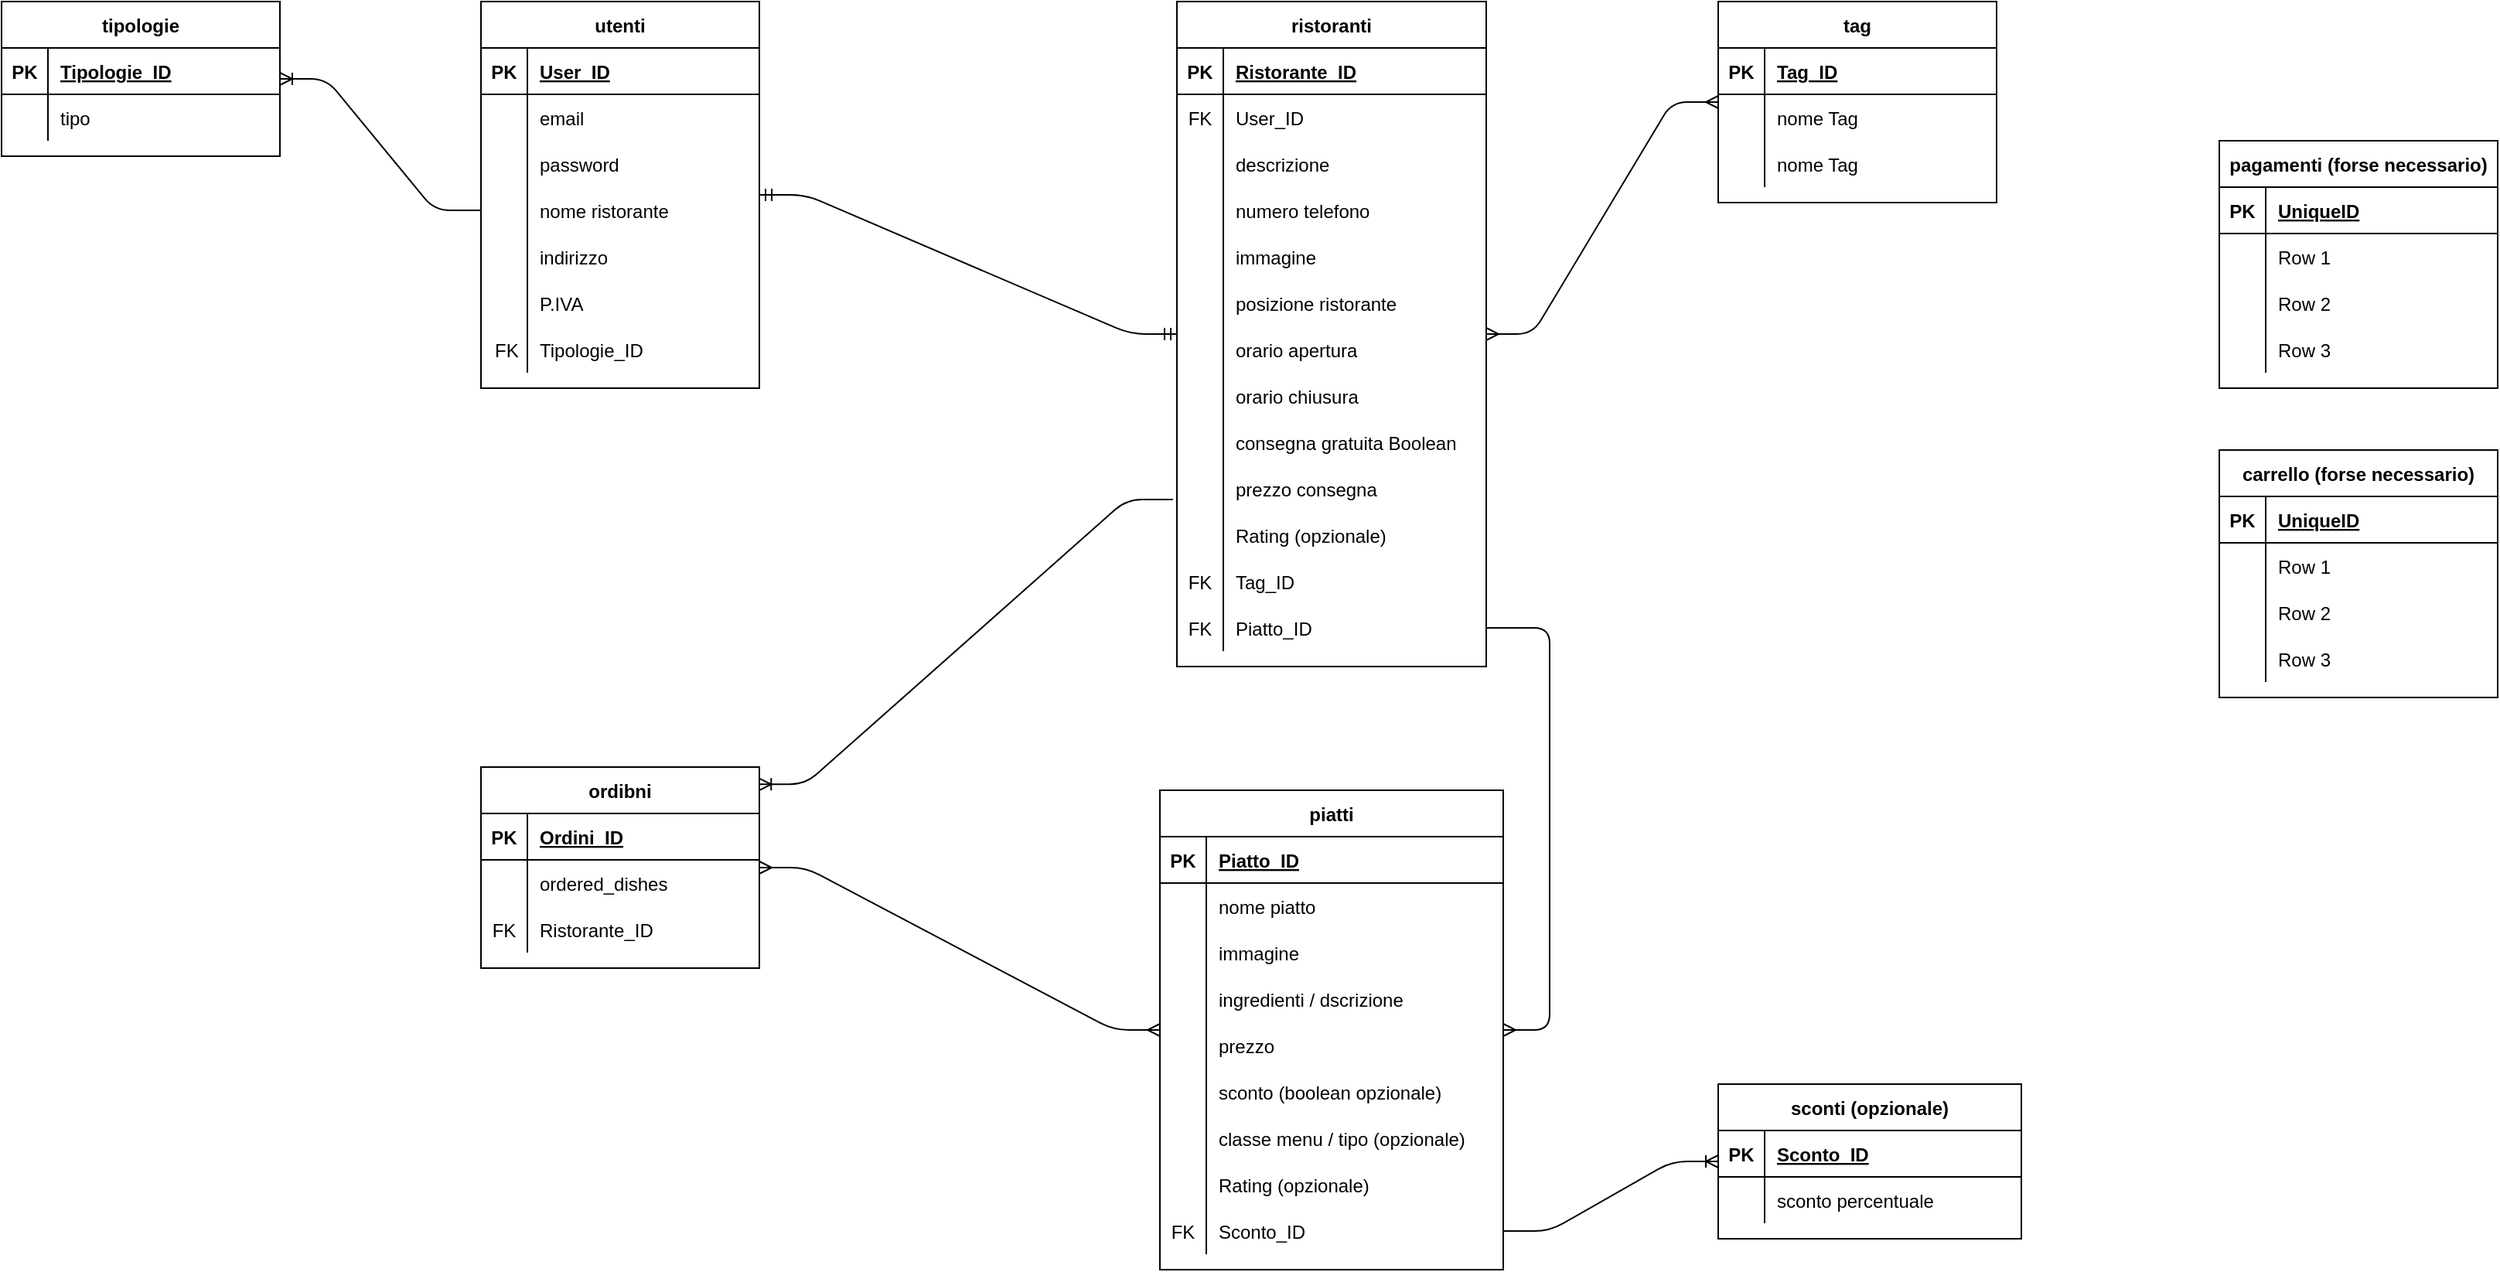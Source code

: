 <mxfile version="14.2.4" type="embed">
    <diagram id="2jxQ0mIJTcthUqwcuw17" name="Page-1">
        <mxGraphModel dx="635" dy="459" grid="1" gridSize="10" guides="1" tooltips="1" connect="1" arrows="1" fold="1" page="1" pageScale="1" pageWidth="827" pageHeight="1169" math="0" shadow="0">
            <root>
                <mxCell id="0"/>
                <mxCell id="1" parent="0"/>
                <mxCell id="kNPHzF38oaur5gra9RnN-1" value="utenti" style="shape=table;startSize=30;container=1;collapsible=1;childLayout=tableLayout;fixedRows=1;rowLines=0;fontStyle=1;align=center;resizeLast=1;" parent="1" vertex="1">
                    <mxGeometry x="320" y="10" width="180" height="250" as="geometry"/>
                </mxCell>
                <mxCell id="kNPHzF38oaur5gra9RnN-2" value="" style="shape=partialRectangle;collapsible=0;dropTarget=0;pointerEvents=0;fillColor=none;top=0;left=0;bottom=1;right=0;points=[[0,0.5],[1,0.5]];portConstraint=eastwest;" parent="kNPHzF38oaur5gra9RnN-1" vertex="1">
                    <mxGeometry y="30" width="180" height="30" as="geometry"/>
                </mxCell>
                <mxCell id="kNPHzF38oaur5gra9RnN-3" value="PK" style="shape=partialRectangle;connectable=0;fillColor=none;top=0;left=0;bottom=0;right=0;fontStyle=1;overflow=hidden;" parent="kNPHzF38oaur5gra9RnN-2" vertex="1">
                    <mxGeometry width="30" height="30" as="geometry"/>
                </mxCell>
                <mxCell id="kNPHzF38oaur5gra9RnN-4" value="User_ID" style="shape=partialRectangle;connectable=0;fillColor=none;top=0;left=0;bottom=0;right=0;align=left;spacingLeft=6;fontStyle=5;overflow=hidden;" parent="kNPHzF38oaur5gra9RnN-2" vertex="1">
                    <mxGeometry x="30" width="150" height="30" as="geometry"/>
                </mxCell>
                <mxCell id="kNPHzF38oaur5gra9RnN-5" value="" style="shape=partialRectangle;collapsible=0;dropTarget=0;pointerEvents=0;fillColor=none;top=0;left=0;bottom=0;right=0;points=[[0,0.5],[1,0.5]];portConstraint=eastwest;" parent="kNPHzF38oaur5gra9RnN-1" vertex="1">
                    <mxGeometry y="60" width="180" height="30" as="geometry"/>
                </mxCell>
                <mxCell id="kNPHzF38oaur5gra9RnN-6" value="" style="shape=partialRectangle;connectable=0;fillColor=none;top=0;left=0;bottom=0;right=0;editable=1;overflow=hidden;" parent="kNPHzF38oaur5gra9RnN-5" vertex="1">
                    <mxGeometry width="30" height="30" as="geometry"/>
                </mxCell>
                <mxCell id="kNPHzF38oaur5gra9RnN-7" value="email" style="shape=partialRectangle;connectable=0;fillColor=none;top=0;left=0;bottom=0;right=0;align=left;spacingLeft=6;overflow=hidden;" parent="kNPHzF38oaur5gra9RnN-5" vertex="1">
                    <mxGeometry x="30" width="150" height="30" as="geometry"/>
                </mxCell>
                <mxCell id="kNPHzF38oaur5gra9RnN-8" value="" style="shape=partialRectangle;collapsible=0;dropTarget=0;pointerEvents=0;fillColor=none;top=0;left=0;bottom=0;right=0;points=[[0,0.5],[1,0.5]];portConstraint=eastwest;" parent="kNPHzF38oaur5gra9RnN-1" vertex="1">
                    <mxGeometry y="90" width="180" height="30" as="geometry"/>
                </mxCell>
                <mxCell id="kNPHzF38oaur5gra9RnN-9" value="" style="shape=partialRectangle;connectable=0;fillColor=none;top=0;left=0;bottom=0;right=0;editable=1;overflow=hidden;" parent="kNPHzF38oaur5gra9RnN-8" vertex="1">
                    <mxGeometry width="30" height="30" as="geometry"/>
                </mxCell>
                <mxCell id="kNPHzF38oaur5gra9RnN-10" value="password" style="shape=partialRectangle;connectable=0;fillColor=none;top=0;left=0;bottom=0;right=0;align=left;spacingLeft=6;overflow=hidden;" parent="kNPHzF38oaur5gra9RnN-8" vertex="1">
                    <mxGeometry x="30" width="150" height="30" as="geometry"/>
                </mxCell>
                <mxCell id="kNPHzF38oaur5gra9RnN-69" value="" style="shape=partialRectangle;collapsible=0;dropTarget=0;pointerEvents=0;fillColor=none;top=0;left=0;bottom=0;right=0;points=[[0,0.5],[1,0.5]];portConstraint=eastwest;" parent="kNPHzF38oaur5gra9RnN-1" vertex="1">
                    <mxGeometry y="120" width="180" height="30" as="geometry"/>
                </mxCell>
                <mxCell id="kNPHzF38oaur5gra9RnN-70" value="" style="shape=partialRectangle;connectable=0;fillColor=none;top=0;left=0;bottom=0;right=0;editable=1;overflow=hidden;" parent="kNPHzF38oaur5gra9RnN-69" vertex="1">
                    <mxGeometry width="30" height="30" as="geometry"/>
                </mxCell>
                <mxCell id="kNPHzF38oaur5gra9RnN-71" value="nome ristorante" style="shape=partialRectangle;connectable=0;fillColor=none;top=0;left=0;bottom=0;right=0;align=left;spacingLeft=6;overflow=hidden;" parent="kNPHzF38oaur5gra9RnN-69" vertex="1">
                    <mxGeometry x="30" width="150" height="30" as="geometry"/>
                </mxCell>
                <mxCell id="kNPHzF38oaur5gra9RnN-72" value="" style="shape=partialRectangle;collapsible=0;dropTarget=0;pointerEvents=0;fillColor=none;top=0;left=0;bottom=0;right=0;points=[[0,0.5],[1,0.5]];portConstraint=eastwest;" parent="kNPHzF38oaur5gra9RnN-1" vertex="1">
                    <mxGeometry y="150" width="180" height="30" as="geometry"/>
                </mxCell>
                <mxCell id="kNPHzF38oaur5gra9RnN-73" value="" style="shape=partialRectangle;connectable=0;fillColor=none;top=0;left=0;bottom=0;right=0;editable=1;overflow=hidden;" parent="kNPHzF38oaur5gra9RnN-72" vertex="1">
                    <mxGeometry width="30" height="30" as="geometry"/>
                </mxCell>
                <mxCell id="kNPHzF38oaur5gra9RnN-74" value="indirizzo" style="shape=partialRectangle;connectable=0;fillColor=none;top=0;left=0;bottom=0;right=0;align=left;spacingLeft=6;overflow=hidden;" parent="kNPHzF38oaur5gra9RnN-72" vertex="1">
                    <mxGeometry x="30" width="150" height="30" as="geometry"/>
                </mxCell>
                <mxCell id="kNPHzF38oaur5gra9RnN-75" value="" style="shape=partialRectangle;collapsible=0;dropTarget=0;pointerEvents=0;fillColor=none;top=0;left=0;bottom=0;right=0;points=[[0,0.5],[1,0.5]];portConstraint=eastwest;" parent="kNPHzF38oaur5gra9RnN-1" vertex="1">
                    <mxGeometry y="180" width="180" height="30" as="geometry"/>
                </mxCell>
                <mxCell id="kNPHzF38oaur5gra9RnN-76" value="" style="shape=partialRectangle;connectable=0;fillColor=none;top=0;left=0;bottom=0;right=0;editable=1;overflow=hidden;" parent="kNPHzF38oaur5gra9RnN-75" vertex="1">
                    <mxGeometry width="30" height="30" as="geometry"/>
                </mxCell>
                <mxCell id="kNPHzF38oaur5gra9RnN-77" value="P.IVA" style="shape=partialRectangle;connectable=0;fillColor=none;top=0;left=0;bottom=0;right=0;align=left;spacingLeft=6;overflow=hidden;" parent="kNPHzF38oaur5gra9RnN-75" vertex="1">
                    <mxGeometry x="30" width="150" height="30" as="geometry"/>
                </mxCell>
                <mxCell id="kNPHzF38oaur5gra9RnN-94" value="" style="shape=partialRectangle;collapsible=0;dropTarget=0;pointerEvents=0;fillColor=none;top=0;left=0;bottom=0;right=0;points=[[0,0.5],[1,0.5]];portConstraint=eastwest;" parent="kNPHzF38oaur5gra9RnN-1" vertex="1">
                    <mxGeometry y="210" width="180" height="30" as="geometry"/>
                </mxCell>
                <mxCell id="kNPHzF38oaur5gra9RnN-95" value=" FK" style="shape=partialRectangle;connectable=0;fillColor=none;top=0;left=0;bottom=0;right=0;editable=1;overflow=hidden;" parent="kNPHzF38oaur5gra9RnN-94" vertex="1">
                    <mxGeometry width="30" height="30" as="geometry"/>
                </mxCell>
                <mxCell id="kNPHzF38oaur5gra9RnN-96" value="Tipologie_ID" style="shape=partialRectangle;connectable=0;fillColor=none;top=0;left=0;bottom=0;right=0;align=left;spacingLeft=6;overflow=hidden;" parent="kNPHzF38oaur5gra9RnN-94" vertex="1">
                    <mxGeometry x="30" width="150" height="30" as="geometry"/>
                </mxCell>
                <mxCell id="kNPHzF38oaur5gra9RnN-27" value="ristoranti" style="shape=table;startSize=30;container=1;collapsible=1;childLayout=tableLayout;fixedRows=1;rowLines=0;fontStyle=1;align=center;resizeLast=1;" parent="1" vertex="1">
                    <mxGeometry x="770" y="10" width="200" height="430" as="geometry"/>
                </mxCell>
                <mxCell id="kNPHzF38oaur5gra9RnN-28" value="" style="shape=partialRectangle;collapsible=0;dropTarget=0;pointerEvents=0;fillColor=none;top=0;left=0;bottom=1;right=0;points=[[0,0.5],[1,0.5]];portConstraint=eastwest;" parent="kNPHzF38oaur5gra9RnN-27" vertex="1">
                    <mxGeometry y="30" width="200" height="30" as="geometry"/>
                </mxCell>
                <mxCell id="kNPHzF38oaur5gra9RnN-29" value="PK" style="shape=partialRectangle;connectable=0;fillColor=none;top=0;left=0;bottom=0;right=0;fontStyle=1;overflow=hidden;" parent="kNPHzF38oaur5gra9RnN-28" vertex="1">
                    <mxGeometry width="30" height="30" as="geometry"/>
                </mxCell>
                <mxCell id="kNPHzF38oaur5gra9RnN-30" value="Ristorante_ID" style="shape=partialRectangle;connectable=0;fillColor=none;top=0;left=0;bottom=0;right=0;align=left;spacingLeft=6;fontStyle=5;overflow=hidden;" parent="kNPHzF38oaur5gra9RnN-28" vertex="1">
                    <mxGeometry x="30" width="170" height="30" as="geometry"/>
                </mxCell>
                <mxCell id="kNPHzF38oaur5gra9RnN-31" value="" style="shape=partialRectangle;collapsible=0;dropTarget=0;pointerEvents=0;fillColor=none;top=0;left=0;bottom=0;right=0;points=[[0,0.5],[1,0.5]];portConstraint=eastwest;" parent="kNPHzF38oaur5gra9RnN-27" vertex="1">
                    <mxGeometry y="60" width="200" height="30" as="geometry"/>
                </mxCell>
                <mxCell id="kNPHzF38oaur5gra9RnN-32" value="FK" style="shape=partialRectangle;connectable=0;fillColor=none;top=0;left=0;bottom=0;right=0;editable=1;overflow=hidden;" parent="kNPHzF38oaur5gra9RnN-31" vertex="1">
                    <mxGeometry width="30" height="30" as="geometry"/>
                </mxCell>
                <mxCell id="kNPHzF38oaur5gra9RnN-33" value="User_ID" style="shape=partialRectangle;connectable=0;fillColor=none;top=0;left=0;bottom=0;right=0;align=left;spacingLeft=6;overflow=hidden;" parent="kNPHzF38oaur5gra9RnN-31" vertex="1">
                    <mxGeometry x="30" width="170" height="30" as="geometry"/>
                </mxCell>
                <mxCell id="kNPHzF38oaur5gra9RnN-34" value="" style="shape=partialRectangle;collapsible=0;dropTarget=0;pointerEvents=0;fillColor=none;top=0;left=0;bottom=0;right=0;points=[[0,0.5],[1,0.5]];portConstraint=eastwest;" parent="kNPHzF38oaur5gra9RnN-27" vertex="1">
                    <mxGeometry y="90" width="200" height="30" as="geometry"/>
                </mxCell>
                <mxCell id="kNPHzF38oaur5gra9RnN-35" value="" style="shape=partialRectangle;connectable=0;fillColor=none;top=0;left=0;bottom=0;right=0;editable=1;overflow=hidden;" parent="kNPHzF38oaur5gra9RnN-34" vertex="1">
                    <mxGeometry width="30" height="30" as="geometry"/>
                </mxCell>
                <mxCell id="kNPHzF38oaur5gra9RnN-36" value="descrizione" style="shape=partialRectangle;connectable=0;fillColor=none;top=0;left=0;bottom=0;right=0;align=left;spacingLeft=6;overflow=hidden;" parent="kNPHzF38oaur5gra9RnN-34" vertex="1">
                    <mxGeometry x="30" width="170" height="30" as="geometry"/>
                </mxCell>
                <mxCell id="kNPHzF38oaur5gra9RnN-131" value="" style="shape=partialRectangle;collapsible=0;dropTarget=0;pointerEvents=0;fillColor=none;top=0;left=0;bottom=0;right=0;points=[[0,0.5],[1,0.5]];portConstraint=eastwest;" parent="kNPHzF38oaur5gra9RnN-27" vertex="1">
                    <mxGeometry y="120" width="200" height="30" as="geometry"/>
                </mxCell>
                <mxCell id="kNPHzF38oaur5gra9RnN-132" value="" style="shape=partialRectangle;connectable=0;fillColor=none;top=0;left=0;bottom=0;right=0;editable=1;overflow=hidden;" parent="kNPHzF38oaur5gra9RnN-131" vertex="1">
                    <mxGeometry width="30" height="30" as="geometry"/>
                </mxCell>
                <mxCell id="kNPHzF38oaur5gra9RnN-133" value="numero telefono" style="shape=partialRectangle;connectable=0;fillColor=none;top=0;left=0;bottom=0;right=0;align=left;spacingLeft=6;overflow=hidden;" parent="kNPHzF38oaur5gra9RnN-131" vertex="1">
                    <mxGeometry x="30" width="170" height="30" as="geometry"/>
                </mxCell>
                <mxCell id="kNPHzF38oaur5gra9RnN-97" value="" style="shape=partialRectangle;collapsible=0;dropTarget=0;pointerEvents=0;fillColor=none;top=0;left=0;bottom=0;right=0;points=[[0,0.5],[1,0.5]];portConstraint=eastwest;" parent="kNPHzF38oaur5gra9RnN-27" vertex="1">
                    <mxGeometry y="150" width="200" height="30" as="geometry"/>
                </mxCell>
                <mxCell id="kNPHzF38oaur5gra9RnN-98" value="" style="shape=partialRectangle;connectable=0;fillColor=none;top=0;left=0;bottom=0;right=0;editable=1;overflow=hidden;" parent="kNPHzF38oaur5gra9RnN-97" vertex="1">
                    <mxGeometry width="30" height="30" as="geometry"/>
                </mxCell>
                <mxCell id="kNPHzF38oaur5gra9RnN-99" value="immagine" style="shape=partialRectangle;connectable=0;fillColor=none;top=0;left=0;bottom=0;right=0;align=left;spacingLeft=6;overflow=hidden;" parent="kNPHzF38oaur5gra9RnN-97" vertex="1">
                    <mxGeometry x="30" width="170" height="30" as="geometry"/>
                </mxCell>
                <mxCell id="kNPHzF38oaur5gra9RnN-100" value="" style="shape=partialRectangle;collapsible=0;dropTarget=0;pointerEvents=0;fillColor=none;top=0;left=0;bottom=0;right=0;points=[[0,0.5],[1,0.5]];portConstraint=eastwest;" parent="kNPHzF38oaur5gra9RnN-27" vertex="1">
                    <mxGeometry y="180" width="200" height="30" as="geometry"/>
                </mxCell>
                <mxCell id="kNPHzF38oaur5gra9RnN-101" value="" style="shape=partialRectangle;connectable=0;fillColor=none;top=0;left=0;bottom=0;right=0;editable=1;overflow=hidden;" parent="kNPHzF38oaur5gra9RnN-100" vertex="1">
                    <mxGeometry width="30" height="30" as="geometry"/>
                </mxCell>
                <mxCell id="kNPHzF38oaur5gra9RnN-102" value="posizione ristorante" style="shape=partialRectangle;connectable=0;fillColor=none;top=0;left=0;bottom=0;right=0;align=left;spacingLeft=6;overflow=hidden;" parent="kNPHzF38oaur5gra9RnN-100" vertex="1">
                    <mxGeometry x="30" width="170" height="30" as="geometry"/>
                </mxCell>
                <mxCell id="kNPHzF38oaur5gra9RnN-103" value="" style="shape=partialRectangle;collapsible=0;dropTarget=0;pointerEvents=0;fillColor=none;top=0;left=0;bottom=0;right=0;points=[[0,0.5],[1,0.5]];portConstraint=eastwest;" parent="kNPHzF38oaur5gra9RnN-27" vertex="1">
                    <mxGeometry y="210" width="200" height="30" as="geometry"/>
                </mxCell>
                <mxCell id="kNPHzF38oaur5gra9RnN-104" value="" style="shape=partialRectangle;connectable=0;fillColor=none;top=0;left=0;bottom=0;right=0;editable=1;overflow=hidden;" parent="kNPHzF38oaur5gra9RnN-103" vertex="1">
                    <mxGeometry width="30" height="30" as="geometry"/>
                </mxCell>
                <mxCell id="kNPHzF38oaur5gra9RnN-105" value="orario apertura" style="shape=partialRectangle;connectable=0;fillColor=none;top=0;left=0;bottom=0;right=0;align=left;spacingLeft=6;overflow=hidden;" parent="kNPHzF38oaur5gra9RnN-103" vertex="1">
                    <mxGeometry x="30" width="170" height="30" as="geometry"/>
                </mxCell>
                <mxCell id="kNPHzF38oaur5gra9RnN-106" value="" style="shape=partialRectangle;collapsible=0;dropTarget=0;pointerEvents=0;fillColor=none;top=0;left=0;bottom=0;right=0;points=[[0,0.5],[1,0.5]];portConstraint=eastwest;" parent="kNPHzF38oaur5gra9RnN-27" vertex="1">
                    <mxGeometry y="240" width="200" height="30" as="geometry"/>
                </mxCell>
                <mxCell id="kNPHzF38oaur5gra9RnN-107" value="" style="shape=partialRectangle;connectable=0;fillColor=none;top=0;left=0;bottom=0;right=0;editable=1;overflow=hidden;" parent="kNPHzF38oaur5gra9RnN-106" vertex="1">
                    <mxGeometry width="30" height="30" as="geometry"/>
                </mxCell>
                <mxCell id="kNPHzF38oaur5gra9RnN-108" value="orario chiusura" style="shape=partialRectangle;connectable=0;fillColor=none;top=0;left=0;bottom=0;right=0;align=left;spacingLeft=6;overflow=hidden;" parent="kNPHzF38oaur5gra9RnN-106" vertex="1">
                    <mxGeometry x="30" width="170" height="30" as="geometry"/>
                </mxCell>
                <mxCell id="kNPHzF38oaur5gra9RnN-109" value="" style="shape=partialRectangle;collapsible=0;dropTarget=0;pointerEvents=0;fillColor=none;top=0;left=0;bottom=0;right=0;points=[[0,0.5],[1,0.5]];portConstraint=eastwest;" parent="kNPHzF38oaur5gra9RnN-27" vertex="1">
                    <mxGeometry y="270" width="200" height="30" as="geometry"/>
                </mxCell>
                <mxCell id="kNPHzF38oaur5gra9RnN-110" value="" style="shape=partialRectangle;connectable=0;fillColor=none;top=0;left=0;bottom=0;right=0;editable=1;overflow=hidden;" parent="kNPHzF38oaur5gra9RnN-109" vertex="1">
                    <mxGeometry width="30" height="30" as="geometry"/>
                </mxCell>
                <mxCell id="kNPHzF38oaur5gra9RnN-111" value="consegna gratuita Boolean" style="shape=partialRectangle;connectable=0;fillColor=none;top=0;left=0;bottom=0;right=0;align=left;spacingLeft=6;overflow=hidden;" parent="kNPHzF38oaur5gra9RnN-109" vertex="1">
                    <mxGeometry x="30" width="170" height="30" as="geometry"/>
                </mxCell>
                <mxCell id="kNPHzF38oaur5gra9RnN-112" value="" style="shape=partialRectangle;collapsible=0;dropTarget=0;pointerEvents=0;fillColor=none;top=0;left=0;bottom=0;right=0;points=[[0,0.5],[1,0.5]];portConstraint=eastwest;" parent="kNPHzF38oaur5gra9RnN-27" vertex="1">
                    <mxGeometry y="300" width="200" height="30" as="geometry"/>
                </mxCell>
                <mxCell id="kNPHzF38oaur5gra9RnN-113" value="" style="shape=partialRectangle;connectable=0;fillColor=none;top=0;left=0;bottom=0;right=0;editable=1;overflow=hidden;" parent="kNPHzF38oaur5gra9RnN-112" vertex="1">
                    <mxGeometry width="30" height="30" as="geometry"/>
                </mxCell>
                <mxCell id="kNPHzF38oaur5gra9RnN-114" value="prezzo consegna" style="shape=partialRectangle;connectable=0;fillColor=none;top=0;left=0;bottom=0;right=0;align=left;spacingLeft=6;overflow=hidden;" parent="kNPHzF38oaur5gra9RnN-112" vertex="1">
                    <mxGeometry x="30" width="170" height="30" as="geometry"/>
                </mxCell>
                <mxCell id="kNPHzF38oaur5gra9RnN-190" value="" style="shape=partialRectangle;collapsible=0;dropTarget=0;pointerEvents=0;fillColor=none;top=0;left=0;bottom=0;right=0;points=[[0,0.5],[1,0.5]];portConstraint=eastwest;" parent="kNPHzF38oaur5gra9RnN-27" vertex="1">
                    <mxGeometry y="330" width="200" height="30" as="geometry"/>
                </mxCell>
                <mxCell id="kNPHzF38oaur5gra9RnN-191" value="" style="shape=partialRectangle;connectable=0;fillColor=none;top=0;left=0;bottom=0;right=0;editable=1;overflow=hidden;" parent="kNPHzF38oaur5gra9RnN-190" vertex="1">
                    <mxGeometry width="30" height="30" as="geometry"/>
                </mxCell>
                <mxCell id="kNPHzF38oaur5gra9RnN-192" value="Rating (opzionale)" style="shape=partialRectangle;connectable=0;fillColor=none;top=0;left=0;bottom=0;right=0;align=left;spacingLeft=6;overflow=hidden;" parent="kNPHzF38oaur5gra9RnN-190" vertex="1">
                    <mxGeometry x="30" width="170" height="30" as="geometry"/>
                </mxCell>
                <mxCell id="kNPHzF38oaur5gra9RnN-128" value="" style="shape=partialRectangle;collapsible=0;dropTarget=0;pointerEvents=0;fillColor=none;top=0;left=0;bottom=0;right=0;points=[[0,0.5],[1,0.5]];portConstraint=eastwest;" parent="kNPHzF38oaur5gra9RnN-27" vertex="1">
                    <mxGeometry y="360" width="200" height="30" as="geometry"/>
                </mxCell>
                <mxCell id="kNPHzF38oaur5gra9RnN-129" value="FK" style="shape=partialRectangle;connectable=0;fillColor=none;top=0;left=0;bottom=0;right=0;editable=1;overflow=hidden;" parent="kNPHzF38oaur5gra9RnN-128" vertex="1">
                    <mxGeometry width="30" height="30" as="geometry"/>
                </mxCell>
                <mxCell id="kNPHzF38oaur5gra9RnN-130" value="Tag_ID" style="shape=partialRectangle;connectable=0;fillColor=none;top=0;left=0;bottom=0;right=0;align=left;spacingLeft=6;overflow=hidden;" parent="kNPHzF38oaur5gra9RnN-128" vertex="1">
                    <mxGeometry x="30" width="170" height="30" as="geometry"/>
                </mxCell>
                <mxCell id="kNPHzF38oaur5gra9RnN-229" value="" style="shape=partialRectangle;collapsible=0;dropTarget=0;pointerEvents=0;fillColor=none;top=0;left=0;bottom=0;right=0;points=[[0,0.5],[1,0.5]];portConstraint=eastwest;" parent="kNPHzF38oaur5gra9RnN-27" vertex="1">
                    <mxGeometry y="390" width="200" height="30" as="geometry"/>
                </mxCell>
                <mxCell id="kNPHzF38oaur5gra9RnN-230" value="FK" style="shape=partialRectangle;connectable=0;fillColor=none;top=0;left=0;bottom=0;right=0;editable=1;overflow=hidden;" parent="kNPHzF38oaur5gra9RnN-229" vertex="1">
                    <mxGeometry width="30" height="30" as="geometry"/>
                </mxCell>
                <mxCell id="kNPHzF38oaur5gra9RnN-231" value="Piatto_ID" style="shape=partialRectangle;connectable=0;fillColor=none;top=0;left=0;bottom=0;right=0;align=left;spacingLeft=6;overflow=hidden;" parent="kNPHzF38oaur5gra9RnN-229" vertex="1">
                    <mxGeometry x="30" width="170" height="30" as="geometry"/>
                </mxCell>
                <mxCell id="kNPHzF38oaur5gra9RnN-40" value="piatti" style="shape=table;startSize=30;container=1;collapsible=1;childLayout=tableLayout;fixedRows=1;rowLines=0;fontStyle=1;align=center;resizeLast=1;" parent="1" vertex="1">
                    <mxGeometry x="759" y="520" width="222" height="310" as="geometry"/>
                </mxCell>
                <mxCell id="kNPHzF38oaur5gra9RnN-41" value="" style="shape=partialRectangle;collapsible=0;dropTarget=0;pointerEvents=0;fillColor=none;top=0;left=0;bottom=1;right=0;points=[[0,0.5],[1,0.5]];portConstraint=eastwest;" parent="kNPHzF38oaur5gra9RnN-40" vertex="1">
                    <mxGeometry y="30" width="222" height="30" as="geometry"/>
                </mxCell>
                <mxCell id="kNPHzF38oaur5gra9RnN-42" value="PK" style="shape=partialRectangle;connectable=0;fillColor=none;top=0;left=0;bottom=0;right=0;fontStyle=1;overflow=hidden;" parent="kNPHzF38oaur5gra9RnN-41" vertex="1">
                    <mxGeometry width="30" height="30" as="geometry"/>
                </mxCell>
                <mxCell id="kNPHzF38oaur5gra9RnN-43" value="Piatto_ID" style="shape=partialRectangle;connectable=0;fillColor=none;top=0;left=0;bottom=0;right=0;align=left;spacingLeft=6;fontStyle=5;overflow=hidden;" parent="kNPHzF38oaur5gra9RnN-41" vertex="1">
                    <mxGeometry x="30" width="192" height="30" as="geometry"/>
                </mxCell>
                <mxCell id="kNPHzF38oaur5gra9RnN-44" value="" style="shape=partialRectangle;collapsible=0;dropTarget=0;pointerEvents=0;fillColor=none;top=0;left=0;bottom=0;right=0;points=[[0,0.5],[1,0.5]];portConstraint=eastwest;" parent="kNPHzF38oaur5gra9RnN-40" vertex="1">
                    <mxGeometry y="60" width="222" height="30" as="geometry"/>
                </mxCell>
                <mxCell id="kNPHzF38oaur5gra9RnN-45" value="" style="shape=partialRectangle;connectable=0;fillColor=none;top=0;left=0;bottom=0;right=0;editable=1;overflow=hidden;" parent="kNPHzF38oaur5gra9RnN-44" vertex="1">
                    <mxGeometry width="30" height="30" as="geometry"/>
                </mxCell>
                <mxCell id="kNPHzF38oaur5gra9RnN-46" value="nome piatto" style="shape=partialRectangle;connectable=0;fillColor=none;top=0;left=0;bottom=0;right=0;align=left;spacingLeft=6;overflow=hidden;" parent="kNPHzF38oaur5gra9RnN-44" vertex="1">
                    <mxGeometry x="30" width="192" height="30" as="geometry"/>
                </mxCell>
                <mxCell id="kNPHzF38oaur5gra9RnN-134" value="" style="shape=partialRectangle;collapsible=0;dropTarget=0;pointerEvents=0;fillColor=none;top=0;left=0;bottom=0;right=0;points=[[0,0.5],[1,0.5]];portConstraint=eastwest;" parent="kNPHzF38oaur5gra9RnN-40" vertex="1">
                    <mxGeometry y="90" width="222" height="30" as="geometry"/>
                </mxCell>
                <mxCell id="kNPHzF38oaur5gra9RnN-135" value="" style="shape=partialRectangle;connectable=0;fillColor=none;top=0;left=0;bottom=0;right=0;editable=1;overflow=hidden;" parent="kNPHzF38oaur5gra9RnN-134" vertex="1">
                    <mxGeometry width="30" height="30" as="geometry"/>
                </mxCell>
                <mxCell id="kNPHzF38oaur5gra9RnN-136" value="immagine" style="shape=partialRectangle;connectable=0;fillColor=none;top=0;left=0;bottom=0;right=0;align=left;spacingLeft=6;overflow=hidden;" parent="kNPHzF38oaur5gra9RnN-134" vertex="1">
                    <mxGeometry x="30" width="192" height="30" as="geometry"/>
                </mxCell>
                <mxCell id="kNPHzF38oaur5gra9RnN-137" value="" style="shape=partialRectangle;collapsible=0;dropTarget=0;pointerEvents=0;fillColor=none;top=0;left=0;bottom=0;right=0;points=[[0,0.5],[1,0.5]];portConstraint=eastwest;" parent="kNPHzF38oaur5gra9RnN-40" vertex="1">
                    <mxGeometry y="120" width="222" height="30" as="geometry"/>
                </mxCell>
                <mxCell id="kNPHzF38oaur5gra9RnN-138" value="" style="shape=partialRectangle;connectable=0;fillColor=none;top=0;left=0;bottom=0;right=0;editable=1;overflow=hidden;" parent="kNPHzF38oaur5gra9RnN-137" vertex="1">
                    <mxGeometry width="30" height="30" as="geometry"/>
                </mxCell>
                <mxCell id="kNPHzF38oaur5gra9RnN-139" value="ingredienti / dscrizione" style="shape=partialRectangle;connectable=0;fillColor=none;top=0;left=0;bottom=0;right=0;align=left;spacingLeft=6;overflow=hidden;" parent="kNPHzF38oaur5gra9RnN-137" vertex="1">
                    <mxGeometry x="30" width="192" height="30" as="geometry"/>
                </mxCell>
                <mxCell id="kNPHzF38oaur5gra9RnN-141" value="" style="shape=partialRectangle;collapsible=0;dropTarget=0;pointerEvents=0;fillColor=none;top=0;left=0;bottom=0;right=0;points=[[0,0.5],[1,0.5]];portConstraint=eastwest;" parent="kNPHzF38oaur5gra9RnN-40" vertex="1">
                    <mxGeometry y="150" width="222" height="30" as="geometry"/>
                </mxCell>
                <mxCell id="kNPHzF38oaur5gra9RnN-142" value="" style="shape=partialRectangle;connectable=0;fillColor=none;top=0;left=0;bottom=0;right=0;editable=1;overflow=hidden;" parent="kNPHzF38oaur5gra9RnN-141" vertex="1">
                    <mxGeometry width="30" height="30" as="geometry"/>
                </mxCell>
                <mxCell id="kNPHzF38oaur5gra9RnN-143" value="prezzo" style="shape=partialRectangle;connectable=0;fillColor=none;top=0;left=0;bottom=0;right=0;align=left;spacingLeft=6;overflow=hidden;" parent="kNPHzF38oaur5gra9RnN-141" vertex="1">
                    <mxGeometry x="30" width="192" height="30" as="geometry"/>
                </mxCell>
                <mxCell id="kNPHzF38oaur5gra9RnN-144" value="" style="shape=partialRectangle;collapsible=0;dropTarget=0;pointerEvents=0;fillColor=none;top=0;left=0;bottom=0;right=0;points=[[0,0.5],[1,0.5]];portConstraint=eastwest;" parent="kNPHzF38oaur5gra9RnN-40" vertex="1">
                    <mxGeometry y="180" width="222" height="30" as="geometry"/>
                </mxCell>
                <mxCell id="kNPHzF38oaur5gra9RnN-145" value="" style="shape=partialRectangle;connectable=0;fillColor=none;top=0;left=0;bottom=0;right=0;editable=1;overflow=hidden;" parent="kNPHzF38oaur5gra9RnN-144" vertex="1">
                    <mxGeometry width="30" height="30" as="geometry"/>
                </mxCell>
                <mxCell id="kNPHzF38oaur5gra9RnN-146" value="sconto (boolean opzionale)" style="shape=partialRectangle;connectable=0;fillColor=none;top=0;left=0;bottom=0;right=0;align=left;spacingLeft=6;overflow=hidden;" parent="kNPHzF38oaur5gra9RnN-144" vertex="1">
                    <mxGeometry x="30" width="192" height="30" as="geometry"/>
                </mxCell>
                <mxCell id="kNPHzF38oaur5gra9RnN-47" value="" style="shape=partialRectangle;collapsible=0;dropTarget=0;pointerEvents=0;fillColor=none;top=0;left=0;bottom=0;right=0;points=[[0,0.5],[1,0.5]];portConstraint=eastwest;" parent="kNPHzF38oaur5gra9RnN-40" vertex="1">
                    <mxGeometry y="210" width="222" height="30" as="geometry"/>
                </mxCell>
                <mxCell id="kNPHzF38oaur5gra9RnN-48" value="" style="shape=partialRectangle;connectable=0;fillColor=none;top=0;left=0;bottom=0;right=0;editable=1;overflow=hidden;" parent="kNPHzF38oaur5gra9RnN-47" vertex="1">
                    <mxGeometry width="30" height="30" as="geometry"/>
                </mxCell>
                <mxCell id="kNPHzF38oaur5gra9RnN-49" value="classe menu / tipo (opzionale)" style="shape=partialRectangle;connectable=0;fillColor=none;top=0;left=0;bottom=0;right=0;align=left;spacingLeft=6;overflow=hidden;" parent="kNPHzF38oaur5gra9RnN-47" vertex="1">
                    <mxGeometry x="30" width="192" height="30" as="geometry"/>
                </mxCell>
                <mxCell id="kNPHzF38oaur5gra9RnN-193" value="" style="shape=partialRectangle;collapsible=0;dropTarget=0;pointerEvents=0;fillColor=none;top=0;left=0;bottom=0;right=0;points=[[0,0.5],[1,0.5]];portConstraint=eastwest;" parent="kNPHzF38oaur5gra9RnN-40" vertex="1">
                    <mxGeometry y="240" width="222" height="30" as="geometry"/>
                </mxCell>
                <mxCell id="kNPHzF38oaur5gra9RnN-194" value="" style="shape=partialRectangle;connectable=0;fillColor=none;top=0;left=0;bottom=0;right=0;editable=1;overflow=hidden;" parent="kNPHzF38oaur5gra9RnN-193" vertex="1">
                    <mxGeometry width="30" height="30" as="geometry"/>
                </mxCell>
                <mxCell id="kNPHzF38oaur5gra9RnN-195" value="Rating (opzionale)" style="shape=partialRectangle;connectable=0;fillColor=none;top=0;left=0;bottom=0;right=0;align=left;spacingLeft=6;overflow=hidden;" parent="kNPHzF38oaur5gra9RnN-193" vertex="1">
                    <mxGeometry x="30" width="192" height="30" as="geometry"/>
                </mxCell>
                <mxCell id="kNPHzF38oaur5gra9RnN-187" value="" style="shape=partialRectangle;collapsible=0;dropTarget=0;pointerEvents=0;fillColor=none;top=0;left=0;bottom=0;right=0;points=[[0,0.5],[1,0.5]];portConstraint=eastwest;" parent="kNPHzF38oaur5gra9RnN-40" vertex="1">
                    <mxGeometry y="270" width="222" height="30" as="geometry"/>
                </mxCell>
                <mxCell id="kNPHzF38oaur5gra9RnN-188" value="FK" style="shape=partialRectangle;connectable=0;fillColor=none;top=0;left=0;bottom=0;right=0;editable=1;overflow=hidden;" parent="kNPHzF38oaur5gra9RnN-187" vertex="1">
                    <mxGeometry width="30" height="30" as="geometry"/>
                </mxCell>
                <mxCell id="kNPHzF38oaur5gra9RnN-189" value="Sconto_ID" style="shape=partialRectangle;connectable=0;fillColor=none;top=0;left=0;bottom=0;right=0;align=left;spacingLeft=6;overflow=hidden;" parent="kNPHzF38oaur5gra9RnN-187" vertex="1">
                    <mxGeometry x="30" width="192" height="30" as="geometry"/>
                </mxCell>
                <mxCell id="kNPHzF38oaur5gra9RnN-53" value="pagamenti (forse necessario)" style="shape=table;startSize=30;container=1;collapsible=1;childLayout=tableLayout;fixedRows=1;rowLines=0;fontStyle=1;align=center;resizeLast=1;" parent="1" vertex="1">
                    <mxGeometry x="1444" y="100" width="180" height="160" as="geometry"/>
                </mxCell>
                <mxCell id="kNPHzF38oaur5gra9RnN-54" value="" style="shape=partialRectangle;collapsible=0;dropTarget=0;pointerEvents=0;fillColor=none;top=0;left=0;bottom=1;right=0;points=[[0,0.5],[1,0.5]];portConstraint=eastwest;" parent="kNPHzF38oaur5gra9RnN-53" vertex="1">
                    <mxGeometry y="30" width="180" height="30" as="geometry"/>
                </mxCell>
                <mxCell id="kNPHzF38oaur5gra9RnN-55" value="PK" style="shape=partialRectangle;connectable=0;fillColor=none;top=0;left=0;bottom=0;right=0;fontStyle=1;overflow=hidden;" parent="kNPHzF38oaur5gra9RnN-54" vertex="1">
                    <mxGeometry width="30" height="30" as="geometry"/>
                </mxCell>
                <mxCell id="kNPHzF38oaur5gra9RnN-56" value="UniqueID" style="shape=partialRectangle;connectable=0;fillColor=none;top=0;left=0;bottom=0;right=0;align=left;spacingLeft=6;fontStyle=5;overflow=hidden;" parent="kNPHzF38oaur5gra9RnN-54" vertex="1">
                    <mxGeometry x="30" width="150" height="30" as="geometry"/>
                </mxCell>
                <mxCell id="kNPHzF38oaur5gra9RnN-57" value="" style="shape=partialRectangle;collapsible=0;dropTarget=0;pointerEvents=0;fillColor=none;top=0;left=0;bottom=0;right=0;points=[[0,0.5],[1,0.5]];portConstraint=eastwest;" parent="kNPHzF38oaur5gra9RnN-53" vertex="1">
                    <mxGeometry y="60" width="180" height="30" as="geometry"/>
                </mxCell>
                <mxCell id="kNPHzF38oaur5gra9RnN-58" value="" style="shape=partialRectangle;connectable=0;fillColor=none;top=0;left=0;bottom=0;right=0;editable=1;overflow=hidden;" parent="kNPHzF38oaur5gra9RnN-57" vertex="1">
                    <mxGeometry width="30" height="30" as="geometry"/>
                </mxCell>
                <mxCell id="kNPHzF38oaur5gra9RnN-59" value="Row 1" style="shape=partialRectangle;connectable=0;fillColor=none;top=0;left=0;bottom=0;right=0;align=left;spacingLeft=6;overflow=hidden;" parent="kNPHzF38oaur5gra9RnN-57" vertex="1">
                    <mxGeometry x="30" width="150" height="30" as="geometry"/>
                </mxCell>
                <mxCell id="kNPHzF38oaur5gra9RnN-60" value="" style="shape=partialRectangle;collapsible=0;dropTarget=0;pointerEvents=0;fillColor=none;top=0;left=0;bottom=0;right=0;points=[[0,0.5],[1,0.5]];portConstraint=eastwest;" parent="kNPHzF38oaur5gra9RnN-53" vertex="1">
                    <mxGeometry y="90" width="180" height="30" as="geometry"/>
                </mxCell>
                <mxCell id="kNPHzF38oaur5gra9RnN-61" value="" style="shape=partialRectangle;connectable=0;fillColor=none;top=0;left=0;bottom=0;right=0;editable=1;overflow=hidden;" parent="kNPHzF38oaur5gra9RnN-60" vertex="1">
                    <mxGeometry width="30" height="30" as="geometry"/>
                </mxCell>
                <mxCell id="kNPHzF38oaur5gra9RnN-62" value="Row 2" style="shape=partialRectangle;connectable=0;fillColor=none;top=0;left=0;bottom=0;right=0;align=left;spacingLeft=6;overflow=hidden;" parent="kNPHzF38oaur5gra9RnN-60" vertex="1">
                    <mxGeometry x="30" width="150" height="30" as="geometry"/>
                </mxCell>
                <mxCell id="kNPHzF38oaur5gra9RnN-63" value="" style="shape=partialRectangle;collapsible=0;dropTarget=0;pointerEvents=0;fillColor=none;top=0;left=0;bottom=0;right=0;points=[[0,0.5],[1,0.5]];portConstraint=eastwest;" parent="kNPHzF38oaur5gra9RnN-53" vertex="1">
                    <mxGeometry y="120" width="180" height="30" as="geometry"/>
                </mxCell>
                <mxCell id="kNPHzF38oaur5gra9RnN-64" value="" style="shape=partialRectangle;connectable=0;fillColor=none;top=0;left=0;bottom=0;right=0;editable=1;overflow=hidden;" parent="kNPHzF38oaur5gra9RnN-63" vertex="1">
                    <mxGeometry width="30" height="30" as="geometry"/>
                </mxCell>
                <mxCell id="kNPHzF38oaur5gra9RnN-65" value="Row 3" style="shape=partialRectangle;connectable=0;fillColor=none;top=0;left=0;bottom=0;right=0;align=left;spacingLeft=6;overflow=hidden;" parent="kNPHzF38oaur5gra9RnN-63" vertex="1">
                    <mxGeometry x="30" width="150" height="30" as="geometry"/>
                </mxCell>
                <mxCell id="kNPHzF38oaur5gra9RnN-78" value="tipologie" style="shape=table;startSize=30;container=1;collapsible=1;childLayout=tableLayout;fixedRows=1;rowLines=0;fontStyle=1;align=center;resizeLast=1;" parent="1" vertex="1">
                    <mxGeometry x="10" y="10" width="180" height="100" as="geometry"/>
                </mxCell>
                <mxCell id="kNPHzF38oaur5gra9RnN-79" value="" style="shape=partialRectangle;collapsible=0;dropTarget=0;pointerEvents=0;fillColor=none;top=0;left=0;bottom=1;right=0;points=[[0,0.5],[1,0.5]];portConstraint=eastwest;" parent="kNPHzF38oaur5gra9RnN-78" vertex="1">
                    <mxGeometry y="30" width="180" height="30" as="geometry"/>
                </mxCell>
                <mxCell id="kNPHzF38oaur5gra9RnN-80" value="PK" style="shape=partialRectangle;connectable=0;fillColor=none;top=0;left=0;bottom=0;right=0;fontStyle=1;overflow=hidden;" parent="kNPHzF38oaur5gra9RnN-79" vertex="1">
                    <mxGeometry width="30" height="30" as="geometry"/>
                </mxCell>
                <mxCell id="kNPHzF38oaur5gra9RnN-81" value="Tipologie_ID" style="shape=partialRectangle;connectable=0;fillColor=none;top=0;left=0;bottom=0;right=0;align=left;spacingLeft=6;fontStyle=5;overflow=hidden;" parent="kNPHzF38oaur5gra9RnN-79" vertex="1">
                    <mxGeometry x="30" width="150" height="30" as="geometry"/>
                </mxCell>
                <mxCell id="kNPHzF38oaur5gra9RnN-82" value="" style="shape=partialRectangle;collapsible=0;dropTarget=0;pointerEvents=0;fillColor=none;top=0;left=0;bottom=0;right=0;points=[[0,0.5],[1,0.5]];portConstraint=eastwest;" parent="kNPHzF38oaur5gra9RnN-78" vertex="1">
                    <mxGeometry y="60" width="180" height="30" as="geometry"/>
                </mxCell>
                <mxCell id="kNPHzF38oaur5gra9RnN-83" value="" style="shape=partialRectangle;connectable=0;fillColor=none;top=0;left=0;bottom=0;right=0;editable=1;overflow=hidden;" parent="kNPHzF38oaur5gra9RnN-82" vertex="1">
                    <mxGeometry width="30" height="30" as="geometry"/>
                </mxCell>
                <mxCell id="kNPHzF38oaur5gra9RnN-84" value="tipo" style="shape=partialRectangle;connectable=0;fillColor=none;top=0;left=0;bottom=0;right=0;align=left;spacingLeft=6;overflow=hidden;" parent="kNPHzF38oaur5gra9RnN-82" vertex="1">
                    <mxGeometry x="30" width="150" height="30" as="geometry"/>
                </mxCell>
                <mxCell id="kNPHzF38oaur5gra9RnN-115" value="tag" style="shape=table;startSize=30;container=1;collapsible=1;childLayout=tableLayout;fixedRows=1;rowLines=0;fontStyle=1;align=center;resizeLast=1;" parent="1" vertex="1">
                    <mxGeometry x="1120" y="10" width="180" height="130" as="geometry"/>
                </mxCell>
                <mxCell id="kNPHzF38oaur5gra9RnN-116" value="" style="shape=partialRectangle;collapsible=0;dropTarget=0;pointerEvents=0;fillColor=none;top=0;left=0;bottom=1;right=0;points=[[0,0.5],[1,0.5]];portConstraint=eastwest;" parent="kNPHzF38oaur5gra9RnN-115" vertex="1">
                    <mxGeometry y="30" width="180" height="30" as="geometry"/>
                </mxCell>
                <mxCell id="kNPHzF38oaur5gra9RnN-117" value="PK" style="shape=partialRectangle;connectable=0;fillColor=none;top=0;left=0;bottom=0;right=0;fontStyle=1;overflow=hidden;" parent="kNPHzF38oaur5gra9RnN-116" vertex="1">
                    <mxGeometry width="30" height="30" as="geometry"/>
                </mxCell>
                <mxCell id="kNPHzF38oaur5gra9RnN-118" value="Tag_ID" style="shape=partialRectangle;connectable=0;fillColor=none;top=0;left=0;bottom=0;right=0;align=left;spacingLeft=6;fontStyle=5;overflow=hidden;" parent="kNPHzF38oaur5gra9RnN-116" vertex="1">
                    <mxGeometry x="30" width="150" height="30" as="geometry"/>
                </mxCell>
                <mxCell id="kNPHzF38oaur5gra9RnN-119" value="" style="shape=partialRectangle;collapsible=0;dropTarget=0;pointerEvents=0;fillColor=none;top=0;left=0;bottom=0;right=0;points=[[0,0.5],[1,0.5]];portConstraint=eastwest;" parent="kNPHzF38oaur5gra9RnN-115" vertex="1">
                    <mxGeometry y="60" width="180" height="30" as="geometry"/>
                </mxCell>
                <mxCell id="kNPHzF38oaur5gra9RnN-120" value="" style="shape=partialRectangle;connectable=0;fillColor=none;top=0;left=0;bottom=0;right=0;editable=1;overflow=hidden;" parent="kNPHzF38oaur5gra9RnN-119" vertex="1">
                    <mxGeometry width="30" height="30" as="geometry"/>
                </mxCell>
                <mxCell id="kNPHzF38oaur5gra9RnN-121" value="nome Tag" style="shape=partialRectangle;connectable=0;fillColor=none;top=0;left=0;bottom=0;right=0;align=left;spacingLeft=6;overflow=hidden;" parent="kNPHzF38oaur5gra9RnN-119" vertex="1">
                    <mxGeometry x="30" width="150" height="30" as="geometry"/>
                </mxCell>
                <mxCell id="5" value="" style="shape=partialRectangle;collapsible=0;dropTarget=0;pointerEvents=0;fillColor=none;top=0;left=0;bottom=0;right=0;points=[[0,0.5],[1,0.5]];portConstraint=eastwest;" vertex="1" parent="kNPHzF38oaur5gra9RnN-115">
                    <mxGeometry y="90" width="180" height="30" as="geometry"/>
                </mxCell>
                <mxCell id="6" value="" style="shape=partialRectangle;connectable=0;fillColor=none;top=0;left=0;bottom=0;right=0;editable=1;overflow=hidden;" vertex="1" parent="5">
                    <mxGeometry width="30" height="30" as="geometry"/>
                </mxCell>
                <mxCell id="7" value="nome Tag" style="shape=partialRectangle;connectable=0;fillColor=none;top=0;left=0;bottom=0;right=0;align=left;spacingLeft=6;overflow=hidden;" vertex="1" parent="5">
                    <mxGeometry x="30" width="150" height="30" as="geometry"/>
                </mxCell>
                <mxCell id="kNPHzF38oaur5gra9RnN-147" value="sconti (opzionale)" style="shape=table;startSize=30;container=1;collapsible=1;childLayout=tableLayout;fixedRows=1;rowLines=0;fontStyle=1;align=center;resizeLast=1;" parent="1" vertex="1">
                    <mxGeometry x="1120" y="710" width="196" height="100" as="geometry"/>
                </mxCell>
                <mxCell id="kNPHzF38oaur5gra9RnN-148" value="" style="shape=partialRectangle;collapsible=0;dropTarget=0;pointerEvents=0;fillColor=none;top=0;left=0;bottom=1;right=0;points=[[0,0.5],[1,0.5]];portConstraint=eastwest;" parent="kNPHzF38oaur5gra9RnN-147" vertex="1">
                    <mxGeometry y="30" width="196" height="30" as="geometry"/>
                </mxCell>
                <mxCell id="kNPHzF38oaur5gra9RnN-149" value="PK" style="shape=partialRectangle;connectable=0;fillColor=none;top=0;left=0;bottom=0;right=0;fontStyle=1;overflow=hidden;" parent="kNPHzF38oaur5gra9RnN-148" vertex="1">
                    <mxGeometry width="30" height="30" as="geometry"/>
                </mxCell>
                <mxCell id="kNPHzF38oaur5gra9RnN-150" value="Sconto_ID" style="shape=partialRectangle;connectable=0;fillColor=none;top=0;left=0;bottom=0;right=0;align=left;spacingLeft=6;fontStyle=5;overflow=hidden;" parent="kNPHzF38oaur5gra9RnN-148" vertex="1">
                    <mxGeometry x="30" width="166" height="30" as="geometry"/>
                </mxCell>
                <mxCell id="kNPHzF38oaur5gra9RnN-151" value="" style="shape=partialRectangle;collapsible=0;dropTarget=0;pointerEvents=0;fillColor=none;top=0;left=0;bottom=0;right=0;points=[[0,0.5],[1,0.5]];portConstraint=eastwest;" parent="kNPHzF38oaur5gra9RnN-147" vertex="1">
                    <mxGeometry y="60" width="196" height="30" as="geometry"/>
                </mxCell>
                <mxCell id="kNPHzF38oaur5gra9RnN-152" value="" style="shape=partialRectangle;connectable=0;fillColor=none;top=0;left=0;bottom=0;right=0;editable=1;overflow=hidden;" parent="kNPHzF38oaur5gra9RnN-151" vertex="1">
                    <mxGeometry width="30" height="30" as="geometry"/>
                </mxCell>
                <mxCell id="kNPHzF38oaur5gra9RnN-153" value="sconto percentuale" style="shape=partialRectangle;connectable=0;fillColor=none;top=0;left=0;bottom=0;right=0;align=left;spacingLeft=6;overflow=hidden;" parent="kNPHzF38oaur5gra9RnN-151" vertex="1">
                    <mxGeometry x="30" width="166" height="30" as="geometry"/>
                </mxCell>
                <mxCell id="kNPHzF38oaur5gra9RnN-196" value="carrello (forse necessario)" style="shape=table;startSize=30;container=1;collapsible=1;childLayout=tableLayout;fixedRows=1;rowLines=0;fontStyle=1;align=center;resizeLast=1;" parent="1" vertex="1">
                    <mxGeometry x="1444" y="300" width="180" height="160" as="geometry"/>
                </mxCell>
                <mxCell id="kNPHzF38oaur5gra9RnN-197" value="" style="shape=partialRectangle;collapsible=0;dropTarget=0;pointerEvents=0;fillColor=none;top=0;left=0;bottom=1;right=0;points=[[0,0.5],[1,0.5]];portConstraint=eastwest;" parent="kNPHzF38oaur5gra9RnN-196" vertex="1">
                    <mxGeometry y="30" width="180" height="30" as="geometry"/>
                </mxCell>
                <mxCell id="kNPHzF38oaur5gra9RnN-198" value="PK" style="shape=partialRectangle;connectable=0;fillColor=none;top=0;left=0;bottom=0;right=0;fontStyle=1;overflow=hidden;" parent="kNPHzF38oaur5gra9RnN-197" vertex="1">
                    <mxGeometry width="30" height="30" as="geometry"/>
                </mxCell>
                <mxCell id="kNPHzF38oaur5gra9RnN-199" value="UniqueID" style="shape=partialRectangle;connectable=0;fillColor=none;top=0;left=0;bottom=0;right=0;align=left;spacingLeft=6;fontStyle=5;overflow=hidden;" parent="kNPHzF38oaur5gra9RnN-197" vertex="1">
                    <mxGeometry x="30" width="150" height="30" as="geometry"/>
                </mxCell>
                <mxCell id="kNPHzF38oaur5gra9RnN-200" value="" style="shape=partialRectangle;collapsible=0;dropTarget=0;pointerEvents=0;fillColor=none;top=0;left=0;bottom=0;right=0;points=[[0,0.5],[1,0.5]];portConstraint=eastwest;" parent="kNPHzF38oaur5gra9RnN-196" vertex="1">
                    <mxGeometry y="60" width="180" height="30" as="geometry"/>
                </mxCell>
                <mxCell id="kNPHzF38oaur5gra9RnN-201" value="" style="shape=partialRectangle;connectable=0;fillColor=none;top=0;left=0;bottom=0;right=0;editable=1;overflow=hidden;" parent="kNPHzF38oaur5gra9RnN-200" vertex="1">
                    <mxGeometry width="30" height="30" as="geometry"/>
                </mxCell>
                <mxCell id="kNPHzF38oaur5gra9RnN-202" value="Row 1" style="shape=partialRectangle;connectable=0;fillColor=none;top=0;left=0;bottom=0;right=0;align=left;spacingLeft=6;overflow=hidden;" parent="kNPHzF38oaur5gra9RnN-200" vertex="1">
                    <mxGeometry x="30" width="150" height="30" as="geometry"/>
                </mxCell>
                <mxCell id="kNPHzF38oaur5gra9RnN-203" value="" style="shape=partialRectangle;collapsible=0;dropTarget=0;pointerEvents=0;fillColor=none;top=0;left=0;bottom=0;right=0;points=[[0,0.5],[1,0.5]];portConstraint=eastwest;" parent="kNPHzF38oaur5gra9RnN-196" vertex="1">
                    <mxGeometry y="90" width="180" height="30" as="geometry"/>
                </mxCell>
                <mxCell id="kNPHzF38oaur5gra9RnN-204" value="" style="shape=partialRectangle;connectable=0;fillColor=none;top=0;left=0;bottom=0;right=0;editable=1;overflow=hidden;" parent="kNPHzF38oaur5gra9RnN-203" vertex="1">
                    <mxGeometry width="30" height="30" as="geometry"/>
                </mxCell>
                <mxCell id="kNPHzF38oaur5gra9RnN-205" value="Row 2" style="shape=partialRectangle;connectable=0;fillColor=none;top=0;left=0;bottom=0;right=0;align=left;spacingLeft=6;overflow=hidden;" parent="kNPHzF38oaur5gra9RnN-203" vertex="1">
                    <mxGeometry x="30" width="150" height="30" as="geometry"/>
                </mxCell>
                <mxCell id="kNPHzF38oaur5gra9RnN-206" value="" style="shape=partialRectangle;collapsible=0;dropTarget=0;pointerEvents=0;fillColor=none;top=0;left=0;bottom=0;right=0;points=[[0,0.5],[1,0.5]];portConstraint=eastwest;" parent="kNPHzF38oaur5gra9RnN-196" vertex="1">
                    <mxGeometry y="120" width="180" height="30" as="geometry"/>
                </mxCell>
                <mxCell id="kNPHzF38oaur5gra9RnN-207" value="" style="shape=partialRectangle;connectable=0;fillColor=none;top=0;left=0;bottom=0;right=0;editable=1;overflow=hidden;" parent="kNPHzF38oaur5gra9RnN-206" vertex="1">
                    <mxGeometry width="30" height="30" as="geometry"/>
                </mxCell>
                <mxCell id="kNPHzF38oaur5gra9RnN-208" value="Row 3" style="shape=partialRectangle;connectable=0;fillColor=none;top=0;left=0;bottom=0;right=0;align=left;spacingLeft=6;overflow=hidden;" parent="kNPHzF38oaur5gra9RnN-206" vertex="1">
                    <mxGeometry x="30" width="150" height="30" as="geometry"/>
                </mxCell>
                <mxCell id="kNPHzF38oaur5gra9RnN-209" value="ordibni" style="shape=table;startSize=30;container=1;collapsible=1;childLayout=tableLayout;fixedRows=1;rowLines=0;fontStyle=1;align=center;resizeLast=1;" parent="1" vertex="1">
                    <mxGeometry x="320" y="505" width="180" height="130" as="geometry"/>
                </mxCell>
                <mxCell id="kNPHzF38oaur5gra9RnN-210" value="" style="shape=partialRectangle;collapsible=0;dropTarget=0;pointerEvents=0;fillColor=none;top=0;left=0;bottom=1;right=0;points=[[0,0.5],[1,0.5]];portConstraint=eastwest;" parent="kNPHzF38oaur5gra9RnN-209" vertex="1">
                    <mxGeometry y="30" width="180" height="30" as="geometry"/>
                </mxCell>
                <mxCell id="kNPHzF38oaur5gra9RnN-211" value="PK" style="shape=partialRectangle;connectable=0;fillColor=none;top=0;left=0;bottom=0;right=0;fontStyle=1;overflow=hidden;" parent="kNPHzF38oaur5gra9RnN-210" vertex="1">
                    <mxGeometry width="30" height="30" as="geometry"/>
                </mxCell>
                <mxCell id="kNPHzF38oaur5gra9RnN-212" value="Ordini_ID" style="shape=partialRectangle;connectable=0;fillColor=none;top=0;left=0;bottom=0;right=0;align=left;spacingLeft=6;fontStyle=5;overflow=hidden;" parent="kNPHzF38oaur5gra9RnN-210" vertex="1">
                    <mxGeometry x="30" width="150" height="30" as="geometry"/>
                </mxCell>
                <mxCell id="kNPHzF38oaur5gra9RnN-213" value="" style="shape=partialRectangle;collapsible=0;dropTarget=0;pointerEvents=0;fillColor=none;top=0;left=0;bottom=0;right=0;points=[[0,0.5],[1,0.5]];portConstraint=eastwest;" parent="kNPHzF38oaur5gra9RnN-209" vertex="1">
                    <mxGeometry y="60" width="180" height="30" as="geometry"/>
                </mxCell>
                <mxCell id="kNPHzF38oaur5gra9RnN-214" value="" style="shape=partialRectangle;connectable=0;fillColor=none;top=0;left=0;bottom=0;right=0;editable=1;overflow=hidden;" parent="kNPHzF38oaur5gra9RnN-213" vertex="1">
                    <mxGeometry width="30" height="30" as="geometry"/>
                </mxCell>
                <mxCell id="kNPHzF38oaur5gra9RnN-215" value="ordered_dishes" style="shape=partialRectangle;connectable=0;fillColor=none;top=0;left=0;bottom=0;right=0;align=left;spacingLeft=6;overflow=hidden;" parent="kNPHzF38oaur5gra9RnN-213" vertex="1">
                    <mxGeometry x="30" width="150" height="30" as="geometry"/>
                </mxCell>
                <mxCell id="kNPHzF38oaur5gra9RnN-219" value="" style="shape=partialRectangle;collapsible=0;dropTarget=0;pointerEvents=0;fillColor=none;top=0;left=0;bottom=0;right=0;points=[[0,0.5],[1,0.5]];portConstraint=eastwest;" parent="kNPHzF38oaur5gra9RnN-209" vertex="1">
                    <mxGeometry y="90" width="180" height="30" as="geometry"/>
                </mxCell>
                <mxCell id="kNPHzF38oaur5gra9RnN-220" value="FK" style="shape=partialRectangle;connectable=0;fillColor=none;top=0;left=0;bottom=0;right=0;editable=1;overflow=hidden;" parent="kNPHzF38oaur5gra9RnN-219" vertex="1">
                    <mxGeometry width="30" height="30" as="geometry"/>
                </mxCell>
                <mxCell id="kNPHzF38oaur5gra9RnN-221" value="Ristorante_ID" style="shape=partialRectangle;connectable=0;fillColor=none;top=0;left=0;bottom=0;right=0;align=left;spacingLeft=6;overflow=hidden;" parent="kNPHzF38oaur5gra9RnN-219" vertex="1">
                    <mxGeometry x="30" width="150" height="30" as="geometry"/>
                </mxCell>
                <mxCell id="kNPHzF38oaur5gra9RnN-223" value="" style="edgeStyle=entityRelationEdgeStyle;fontSize=12;html=1;endArrow=ERmandOne;startArrow=ERmandOne;" parent="1" source="kNPHzF38oaur5gra9RnN-1" target="kNPHzF38oaur5gra9RnN-27" edge="1">
                    <mxGeometry width="100" height="100" relative="1" as="geometry">
                        <mxPoint x="550" y="140" as="sourcePoint"/>
                        <mxPoint x="650" y="40" as="targetPoint"/>
                    </mxGeometry>
                </mxCell>
                <mxCell id="kNPHzF38oaur5gra9RnN-224" value="" style="edgeStyle=entityRelationEdgeStyle;fontSize=12;html=1;endArrow=ERoneToMany;exitX=0;exitY=0.5;exitDx=0;exitDy=0;" parent="1" source="kNPHzF38oaur5gra9RnN-69" target="kNPHzF38oaur5gra9RnN-78" edge="1">
                    <mxGeometry width="100" height="100" relative="1" as="geometry">
                        <mxPoint x="190" y="170" as="sourcePoint"/>
                        <mxPoint x="290" y="70" as="targetPoint"/>
                    </mxGeometry>
                </mxCell>
                <mxCell id="kNPHzF38oaur5gra9RnN-225" value="" style="edgeStyle=entityRelationEdgeStyle;fontSize=12;html=1;endArrow=ERmany;startArrow=ERmany;" parent="1" source="kNPHzF38oaur5gra9RnN-27" target="kNPHzF38oaur5gra9RnN-115" edge="1">
                    <mxGeometry width="100" height="100" relative="1" as="geometry">
                        <mxPoint x="1000" y="310" as="sourcePoint"/>
                        <mxPoint x="1100" y="210" as="targetPoint"/>
                    </mxGeometry>
                </mxCell>
                <mxCell id="kNPHzF38oaur5gra9RnN-233" value="" style="edgeStyle=entityRelationEdgeStyle;fontSize=12;html=1;endArrow=ERmany;exitX=1;exitY=0.5;exitDx=0;exitDy=0;" parent="1" source="kNPHzF38oaur5gra9RnN-229" target="kNPHzF38oaur5gra9RnN-40" edge="1">
                    <mxGeometry width="100" height="100" relative="1" as="geometry">
                        <mxPoint x="630" y="490" as="sourcePoint"/>
                        <mxPoint x="730" y="390" as="targetPoint"/>
                    </mxGeometry>
                </mxCell>
                <mxCell id="kNPHzF38oaur5gra9RnN-235" value="" style="edgeStyle=entityRelationEdgeStyle;fontSize=12;html=1;endArrow=ERoneToMany;" parent="1" source="kNPHzF38oaur5gra9RnN-187" target="kNPHzF38oaur5gra9RnN-147" edge="1">
                    <mxGeometry width="100" height="100" relative="1" as="geometry">
                        <mxPoint x="1050" y="810" as="sourcePoint"/>
                        <mxPoint x="1150" y="710" as="targetPoint"/>
                    </mxGeometry>
                </mxCell>
                <mxCell id="kNPHzF38oaur5gra9RnN-242" value="" style="edgeStyle=entityRelationEdgeStyle;fontSize=12;html=1;endArrow=ERoneToMany;exitX=-0.013;exitY=0.734;exitDx=0;exitDy=0;exitPerimeter=0;entryX=0.998;entryY=0.086;entryDx=0;entryDy=0;entryPerimeter=0;" parent="1" source="kNPHzF38oaur5gra9RnN-112" target="kNPHzF38oaur5gra9RnN-209" edge="1">
                    <mxGeometry width="100" height="100" relative="1" as="geometry">
                        <mxPoint x="550" y="420" as="sourcePoint"/>
                        <mxPoint x="650" y="320" as="targetPoint"/>
                    </mxGeometry>
                </mxCell>
                <mxCell id="kNPHzF38oaur5gra9RnN-243" value="" style="edgeStyle=entityRelationEdgeStyle;fontSize=12;html=1;endArrow=ERmany;startArrow=ERmany;" parent="1" source="kNPHzF38oaur5gra9RnN-209" target="kNPHzF38oaur5gra9RnN-40" edge="1">
                    <mxGeometry width="100" height="100" relative="1" as="geometry">
                        <mxPoint x="620" y="685" as="sourcePoint"/>
                        <mxPoint x="720" y="585" as="targetPoint"/>
                    </mxGeometry>
                </mxCell>
            </root>
        </mxGraphModel>
    </diagram>
</mxfile>